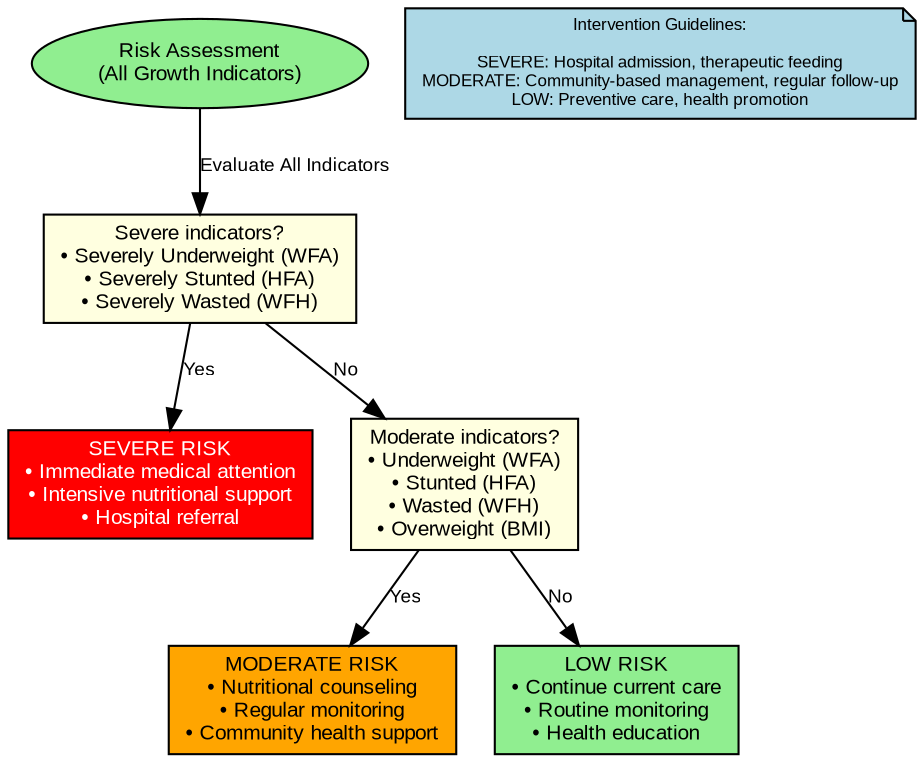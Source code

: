 digraph RiskAssessmentTree {
    graph [rankdir=TB, bgcolor=white, fontname="Arial", fontsize=12];
    node [shape=box, style=filled, fontname="Arial", fontsize=10];
    edge [fontname="Arial", fontsize=9, labeldistance=2];

    // Risk Assessment Decision Tree
    root [label="Risk Assessment\n(All Growth Indicators)", shape=ellipse, fillcolor=lightgreen];
    
    // First decision - Severe Risk
    decision1 [label="Severe indicators?\n• Severely Underweight (WFA)\n• Severely Stunted (HFA)\n• Severely Wasted (WFH)", fillcolor=lightyellow];
    
    // Severe risk path
    severe_risk [label="SEVERE RISK\n• Immediate medical attention\n• Intensive nutritional support\n• Hospital referral", fillcolor=red, fontcolor=white];
    
    // Second decision - Moderate Risk
    decision2 [label="Moderate indicators?\n• Underweight (WFA)\n• Stunted (HFA)\n• Wasted (WFH)\n• Overweight (BMI)", fillcolor=lightyellow];
    
    // Moderate risk path
    moderate_risk [label="MODERATE RISK\n• Nutritional counseling\n• Regular monitoring\n• Community health support", fillcolor=orange];
    
    // Low risk path
    low_risk [label="LOW RISK\n• Continue current care\n• Routine monitoring\n• Health education", fillcolor=lightgreen];

    // Connections
    root -> decision1 [label="Evaluate All Indicators"];
    decision1 -> severe_risk [label="Yes"];
    decision1 -> decision2 [label="No"];
    decision2 -> moderate_risk [label="Yes"];
    decision2 -> low_risk [label="No"];
    
    // Add intervention guidelines
    interventions [label="Intervention Guidelines:\n\nSEVERE: Hospital admission, therapeutic feeding\nMODERATE: Community-based management, regular follow-up\nLOW: Preventive care, health promotion", 
                   shape=note, fillcolor=lightblue, fontsize=8];
}
